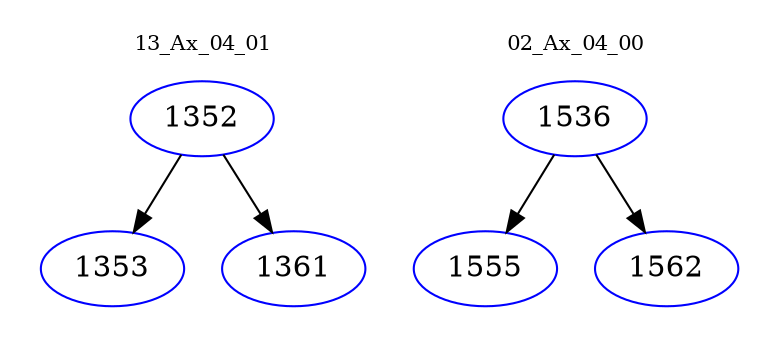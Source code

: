 digraph{
subgraph cluster_0 {
color = white
label = "13_Ax_04_01";
fontsize=10;
T0_1352 [label="1352", color="blue"]
T0_1352 -> T0_1353 [color="black"]
T0_1353 [label="1353", color="blue"]
T0_1352 -> T0_1361 [color="black"]
T0_1361 [label="1361", color="blue"]
}
subgraph cluster_1 {
color = white
label = "02_Ax_04_00";
fontsize=10;
T1_1536 [label="1536", color="blue"]
T1_1536 -> T1_1555 [color="black"]
T1_1555 [label="1555", color="blue"]
T1_1536 -> T1_1562 [color="black"]
T1_1562 [label="1562", color="blue"]
}
}
